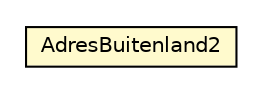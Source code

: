 #!/usr/local/bin/dot
#
# Class diagram 
# Generated by UMLGraph version R5_6-24-gf6e263 (http://www.umlgraph.org/)
#

digraph G {
	edge [fontname="Helvetica",fontsize=10,labelfontname="Helvetica",labelfontsize=10];
	node [fontname="Helvetica",fontsize=10,shape=plaintext];
	nodesep=0.25;
	ranksep=0.5;
	// nl.egem.stuf.sector.bg._0204.ADRKerngegevens.AdresBuitenland2
	c22919 [label=<<table title="nl.egem.stuf.sector.bg._0204.ADRKerngegevens.AdresBuitenland2" border="0" cellborder="1" cellspacing="0" cellpadding="2" port="p" bgcolor="lemonChiffon" href="./ADRKerngegevens.AdresBuitenland2.html">
		<tr><td><table border="0" cellspacing="0" cellpadding="1">
<tr><td align="center" balign="center"> AdresBuitenland2 </td></tr>
		</table></td></tr>
		</table>>, URL="./ADRKerngegevens.AdresBuitenland2.html", fontname="Helvetica", fontcolor="black", fontsize=10.0];
}

